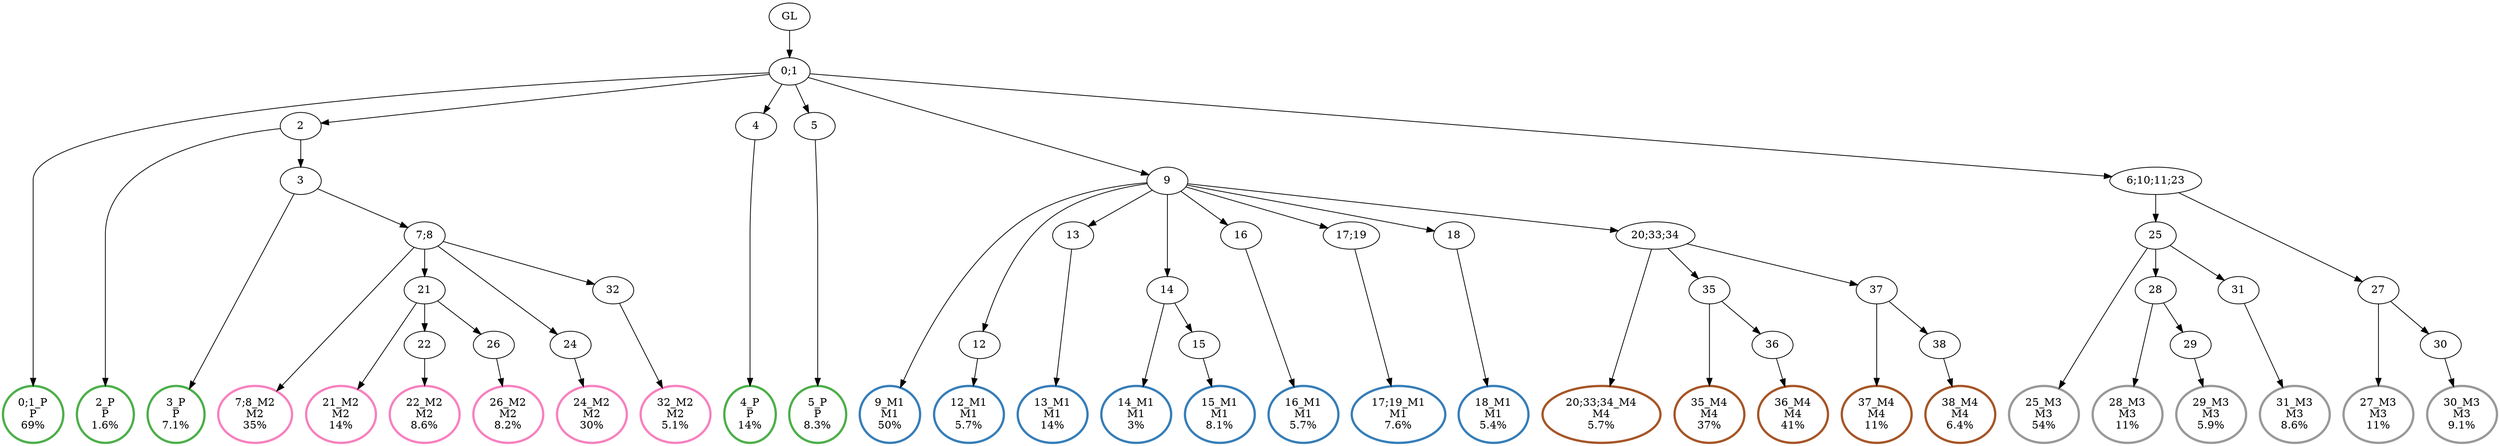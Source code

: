 digraph T {
	{
		rank=same
		59 [penwidth=3,colorscheme=set19,color=3,label="0;1_P\nP\n69%"]
		57 [penwidth=3,colorscheme=set19,color=3,label="2_P\nP\n1.6%"]
		55 [penwidth=3,colorscheme=set19,color=3,label="3_P\nP\n7.1%"]
		53 [penwidth=3,colorscheme=set19,color=3,label="4_P\nP\n14%"]
		51 [penwidth=3,colorscheme=set19,color=3,label="5_P\nP\n8.3%"]
		49 [penwidth=3,colorscheme=set19,color=2,label="9_M1\nM1\n50%"]
		47 [penwidth=3,colorscheme=set19,color=2,label="12_M1\nM1\n5.7%"]
		45 [penwidth=3,colorscheme=set19,color=2,label="13_M1\nM1\n14%"]
		43 [penwidth=3,colorscheme=set19,color=2,label="14_M1\nM1\n3%"]
		41 [penwidth=3,colorscheme=set19,color=2,label="15_M1\nM1\n8.1%"]
		39 [penwidth=3,colorscheme=set19,color=2,label="16_M1\nM1\n5.7%"]
		37 [penwidth=3,colorscheme=set19,color=2,label="17;19_M1\nM1\n7.6%"]
		35 [penwidth=3,colorscheme=set19,color=2,label="18_M1\nM1\n5.4%"]
		33 [penwidth=3,colorscheme=set19,color=8,label="7;8_M2\nM2\n35%"]
		31 [penwidth=3,colorscheme=set19,color=8,label="21_M2\nM2\n14%"]
		29 [penwidth=3,colorscheme=set19,color=8,label="22_M2\nM2\n8.6%"]
		27 [penwidth=3,colorscheme=set19,color=8,label="26_M2\nM2\n8.2%"]
		25 [penwidth=3,colorscheme=set19,color=8,label="24_M2\nM2\n30%"]
		23 [penwidth=3,colorscheme=set19,color=8,label="32_M2\nM2\n5.1%"]
		20 [penwidth=3,colorscheme=set19,color=9,label="25_M3\nM3\n54%"]
		18 [penwidth=3,colorscheme=set19,color=9,label="28_M3\nM3\n11%"]
		16 [penwidth=3,colorscheme=set19,color=9,label="29_M3\nM3\n5.9%"]
		14 [penwidth=3,colorscheme=set19,color=9,label="31_M3\nM3\n8.6%"]
		12 [penwidth=3,colorscheme=set19,color=9,label="27_M3\nM3\n11%"]
		10 [penwidth=3,colorscheme=set19,color=9,label="30_M3\nM3\n9.1%"]
		8 [penwidth=3,colorscheme=set19,color=7,label="20;33;34_M4\nM4\n5.7%"]
		6 [penwidth=3,colorscheme=set19,color=7,label="35_M4\nM4\n37%"]
		4 [penwidth=3,colorscheme=set19,color=7,label="36_M4\nM4\n41%"]
		2 [penwidth=3,colorscheme=set19,color=7,label="37_M4\nM4\n11%"]
		0 [penwidth=3,colorscheme=set19,color=7,label="38_M4\nM4\n6.4%"]
	}
	61 [label="GL"]
	60 [label="0;1"]
	58 [label="2"]
	56 [label="3"]
	54 [label="4"]
	52 [label="5"]
	50 [label="9"]
	48 [label="12"]
	46 [label="13"]
	44 [label="14"]
	42 [label="15"]
	40 [label="16"]
	38 [label="17;19"]
	36 [label="18"]
	34 [label="7;8"]
	32 [label="21"]
	30 [label="22"]
	28 [label="26"]
	26 [label="24"]
	24 [label="32"]
	22 [label="6;10;11;23"]
	21 [label="25"]
	19 [label="28"]
	17 [label="29"]
	15 [label="31"]
	13 [label="27"]
	11 [label="30"]
	9 [label="20;33;34"]
	7 [label="35"]
	5 [label="36"]
	3 [label="37"]
	1 [label="38"]
	61 -> 60
	60 -> 59
	60 -> 58
	60 -> 54
	60 -> 52
	60 -> 50
	60 -> 22
	58 -> 57
	58 -> 56
	56 -> 55
	56 -> 34
	54 -> 53
	52 -> 51
	50 -> 49
	50 -> 48
	50 -> 46
	50 -> 44
	50 -> 40
	50 -> 38
	50 -> 36
	50 -> 9
	48 -> 47
	46 -> 45
	44 -> 43
	44 -> 42
	42 -> 41
	40 -> 39
	38 -> 37
	36 -> 35
	34 -> 33
	34 -> 32
	34 -> 26
	34 -> 24
	32 -> 31
	32 -> 30
	32 -> 28
	30 -> 29
	28 -> 27
	26 -> 25
	24 -> 23
	22 -> 21
	22 -> 13
	21 -> 20
	21 -> 19
	21 -> 15
	19 -> 18
	19 -> 17
	17 -> 16
	15 -> 14
	13 -> 12
	13 -> 11
	11 -> 10
	9 -> 8
	9 -> 7
	9 -> 3
	7 -> 6
	7 -> 5
	5 -> 4
	3 -> 2
	3 -> 1
	1 -> 0
}
